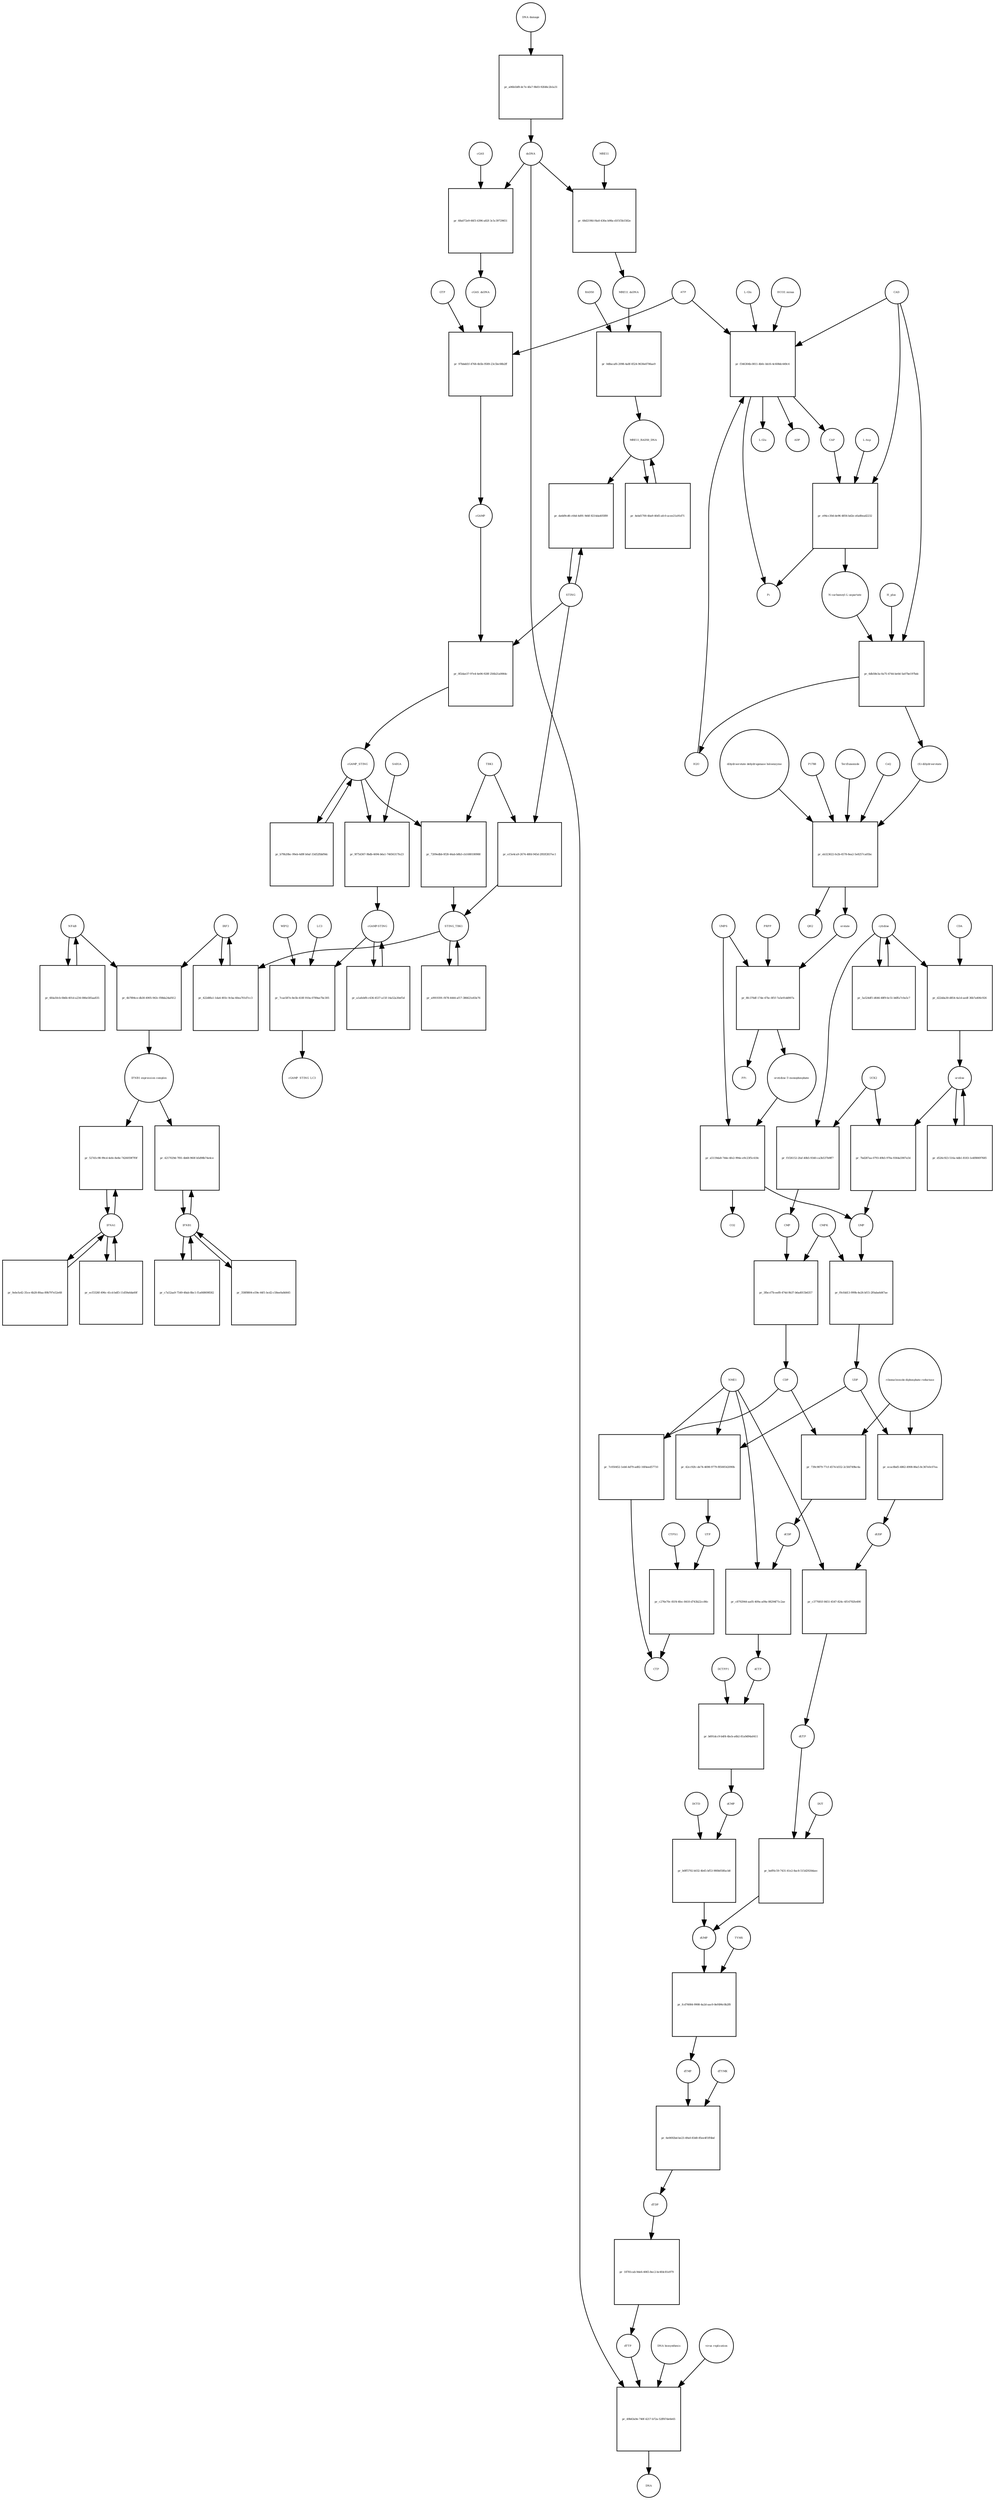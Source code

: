 strict digraph  {
"NF-kB" [annotation="urn_miriam_obo.go_GO%3A0071159", bipartite=0, cls=complex, fontsize=4, label="NF-kB", shape=circle];
"pr_4b7894ce-db30-4905-943c-f08da24af412" [annotation="", bipartite=1, cls=process, fontsize=4, label="pr_4b7894ce-db30-4905-943c-f08da24af412", shape=square];
"IFNB1 expression complex" [annotation="", bipartite=0, cls=complex, fontsize=4, label="IFNB1 expression complex", shape=circle];
IRF3 [annotation="urn_miriam_hgnc_6118|urn_miriam_uniprot_Q14653|urn_miriam_ensembl_ENSG00000126456|urn_miriam_refseq_NM_001571|urn_miriam_hgnc.symbol_IRF3|urn_miriam_ncbigene_3661", bipartite=0, cls="macromolecule multimer", fontsize=4, label=IRF3, shape=circle];
dCDP [annotation="urn_miriam_obo.chebi_CHEBI%3A28846", bipartite=0, cls="simple chemical", fontsize=4, label=dCDP, shape=circle];
"pr_c8792944-aa05-409a-a09a-08294f71c2ae" [annotation="", bipartite=1, cls=process, fontsize=4, label="pr_c8792944-aa05-409a-a09a-08294f71c2ae", shape=square];
dCTP [annotation="urn_miriam_obo.chebi_CHEBI%3A16311", bipartite=0, cls="simple chemical", fontsize=4, label=dCTP, shape=circle];
NME1 [annotation="urn_miriam_uniprot_P15531|urn_miriam_hgnc_7849", bipartite=0, cls=macromolecule, fontsize=4, label=NME1, shape=circle];
uridine [annotation="urn_miriam_obo.chebi_CHEBI%3A16704", bipartite=0, cls="simple chemical", fontsize=4, label=uridine, shape=circle];
"pr_7bd287aa-0793-49b5-970a-9364a5907a54" [annotation="", bipartite=1, cls=process, fontsize=4, label="pr_7bd287aa-0793-49b5-970a-9364a5907a54", shape=square];
UMP [annotation="urn_miriam_obo.chebi_CHEBI%3A57865", bipartite=0, cls="simple chemical", fontsize=4, label=UMP, shape=circle];
UCK2 [annotation="urn_miriam_uniprot_Q9HA47|urn_miriam_hgnc_HGNC%3A12562", bipartite=0, cls=macromolecule, fontsize=4, label=UCK2, shape=circle];
"orotidine 5'-monophosphate" [annotation="urn_miriam_obo.chebi_CHEBI%3A15842", bipartite=0, cls="simple chemical", fontsize=4, label="orotidine 5'-monophosphate", shape=circle];
"pr_a5119da8-744e-4fe2-994e-e9c23f5c418c" [annotation="", bipartite=1, cls=process, fontsize=4, label="pr_a5119da8-744e-4fe2-994e-e9c23f5c418c", shape=square];
UMPS [annotation="urn_miriam_ncbigene_7372|urn_miriam_refseq_NM_000373|urn_miriam_hgnc.symbol_UMPS|urn_miriam_hgnc_12563|urn_miriam_ensembl_ENSG00000114491|urn_miriam_uniprot_P11172", bipartite=0, cls="macromolecule multimer", fontsize=4, label=UMPS, shape=circle];
CO2 [annotation="urn_miriam_obo.chebi_CHEBI%3A16526", bipartite=0, cls="simple chemical", fontsize=4, label=CO2, shape=circle];
UTP [annotation="urn_miriam_obo.chebi_CHEBI%3A15713", bipartite=0, cls="simple chemical", fontsize=4, label=UTP, shape=circle];
"pr_c276e70c-81f4-4fec-8410-d743b22cc86c" [annotation="", bipartite=1, cls=process, fontsize=4, label="pr_c276e70c-81f4-4fec-8410-d743b22cc86c", shape=square];
CTP [annotation="urn_miriam_obo.chebi_CHEBI%3A17677", bipartite=0, cls="simple chemical", fontsize=4, label=CTP, shape=circle];
CTPS1 [annotation="urn_miriam_hgnc_HGNC%3A2519|urn_miriam_uniprot_P17812", bipartite=0, cls=macromolecule, fontsize=4, label=CTPS1, shape=circle];
UDP [annotation="urn_miriam_obo.chebi_CHEBI%3A17659", bipartite=0, cls="simple chemical", fontsize=4, label=UDP, shape=circle];
"pr_ecac8bd5-4862-4908-86a5-8c367e0c07ea" [annotation="", bipartite=1, cls=process, fontsize=4, label="pr_ecac8bd5-4862-4908-86a5-8c367e0c07ea", shape=square];
dUDP [annotation="urn_miriam_obo.chebi_CHEBI%3A28850", bipartite=0, cls="simple chemical", fontsize=4, label=dUDP, shape=circle];
"ribonucleoside-diphosphate reductase" [annotation="urn_miriam_brenda_1.17.4.1|urn_miriam_obo.go_GO%3A0005971", bipartite=0, cls=complex, fontsize=4, label="ribonucleoside-diphosphate reductase", shape=circle];
IFNB1 [annotation="urn_miriam_ensembl_ENSG00000171855|urn_miriam_hgnc.symbol_IFNB1|urn_miriam_hgnc_5434|urn_miriam_uniprot_P01574|urn_miriam_refseq_NM_002176|urn_miriam_ncbigene_3456", bipartite=0, cls=macromolecule, fontsize=4, label=IFNB1, shape=circle];
"pr_4217029d-7f81-4b68-960f-b5d98b74e4ce" [annotation="", bipartite=1, cls=process, fontsize=4, label="pr_4217029d-7f81-4b68-960f-b5d98b74e4ce", shape=square];
"pr_f0cfdd13-999b-4e26-bf15-2f0aba6d47ae" [annotation="", bipartite=1, cls=process, fontsize=4, label="pr_f0cfdd13-999b-4e26-bf15-2f0aba6d47ae", shape=square];
CMPK [annotation="urn_miriam_uniprot_P30085|urn_miriam_hgnc_HGNC%3A18170", bipartite=0, cls=macromolecule, fontsize=4, label=CMPK, shape=circle];
"cGAMP-STING" [annotation="", bipartite=0, cls=complex, fontsize=4, label="cGAMP-STING", shape=circle];
"pr_a1afebf8-c436-4537-a15f-14a52a30ef5d" [annotation="", bipartite=1, cls=process, fontsize=4, label="pr_a1afebf8-c436-4537-a15f-14a52a30ef5d", shape=square];
IFNA1 [annotation="urn_miriam_hgnc.symbol_IFNA1|urn_miriam_ncbigene_3439|urn_miriam_refseq_NM_024013|urn_miriam_uniprot_P01562|urn_miriam_hgnc_5417|urn_miriam_ensembl_ENSG00000197919", bipartite=0, cls=macromolecule, fontsize=4, label=IFNA1, shape=circle];
"pr_527d1c98-99cd-4efe-8e8e-7426059f7f0f" [annotation="", bipartite=1, cls=process, fontsize=4, label="pr_527d1c98-99cd-4efe-8e8e-7426059f7f0f", shape=square];
"pr_d526c923-516a-4db1-8183-1e4f80697685" [annotation="", bipartite=1, cls=process, fontsize=4, label="pr_d526c923-516a-4db1-8183-1e4f80697685", shape=square];
CDP [annotation="urn_miriam_obo.chebi_CHEBI%3A17239", bipartite=0, cls="simple chemical", fontsize=4, label=CDP, shape=circle];
"pr_739c9879-77cf-4574-b552-2c5fd749bc4a" [annotation="", bipartite=1, cls=process, fontsize=4, label="pr_739c9879-77cf-4574-b552-2c5fd749bc4a", shape=square];
"pr_7c050452-1eb6-4d79-ad82-16f4eed57710" [annotation="", bipartite=1, cls=process, fontsize=4, label="pr_7c050452-1eb6-4d79-ad82-16f4eed57710", shape=square];
dTDP [annotation="urn_miriam_obo.chebi_CHEBI%3A18075", bipartite=0, cls="simple chemical", fontsize=4, label=dTDP, shape=circle];
"pr_18781cab-9de6-4065-8ec2-bc4fdc81e979" [annotation="", bipartite=1, cls=process, fontsize=4, label="pr_18781cab-9de6-4065-8ec2-bc4fdc81e979", shape=square];
dTTP [annotation="urn_miriam_obo.chebi_CHEBI%3A18077", bipartite=0, cls="simple chemical", fontsize=4, label=dTTP, shape=circle];
CMP [annotation="urn_miriam_obo.chebi_CHEBI%3A17361", bipartite=0, cls="simple chemical", fontsize=4, label=CMP, shape=circle];
"pr_3fbccf7b-eef8-474d-9b37-b6ad015b6357" [annotation="", bipartite=1, cls=process, fontsize=4, label="pr_3fbccf7b-eef8-474d-9b37-b6ad015b6357", shape=square];
dUMP [annotation="urn_miriam_obo.chebi_CHEBI%3A17622", bipartite=0, cls="simple chemical", fontsize=4, label=dUMP, shape=circle];
"pr_fcd76084-9908-4a2d-aac0-8ef496c0b2f8" [annotation="", bipartite=1, cls=process, fontsize=4, label="pr_fcd76084-9908-4a2d-aac0-8ef496c0b2f8", shape=square];
dTMP [annotation="urn_miriam_obo.chebi_CHEBI%3A17013", bipartite=0, cls="simple chemical", fontsize=4, label=dTMP, shape=circle];
TYMS [annotation="urn_miriam_uniprot_P04818|urn_miriam_hgnc_HGNC%3A12441", bipartite=0, cls=macromolecule, fontsize=4, label=TYMS, shape=circle];
dsDNA [annotation="urn_miriam_obo.chebi_CHEBI%3A75909", bipartite=0, cls="simple chemical", fontsize=4, label=dsDNA, shape=circle];
"pr_49b63a9e-740f-4217-b72a-52ff67de0e65" [annotation="", bipartite=1, cls=process, fontsize=4, label="pr_49b63a9e-740f-4217-b72a-52ff67de0e65", shape=square];
DNA [annotation="", bipartite=0, cls="nucleic acid feature", fontsize=4, label=DNA, shape=circle];
"DNA biosynthesis" [annotation="urn_miriam_obo.go_GO%3A0071897", bipartite=0, cls=phenotype, fontsize=4, label="DNA biosynthesis", shape=circle];
"virus replication" [annotation="urn_miriam_obo.go_GO%3A0019079", bipartite=0, cls=phenotype, fontsize=4, label="virus replication", shape=circle];
MRE11_RAD50_DNA [annotation="", bipartite=0, cls=complex, fontsize=4, label=MRE11_RAD50_DNA, shape=circle];
"pr_4ebd1700-4ba9-40d5-afc0-acee21a91d71" [annotation="", bipartite=1, cls=process, fontsize=4, label="pr_4ebd1700-4ba9-40d5-afc0-acee21a91d71", shape=square];
"pr_b691dcc9-b4f4-4bcb-a6b2-81a9d94a0411" [annotation="", bipartite=1, cls=process, fontsize=4, label="pr_b691dcc9-b4f4-4bcb-a6b2-81a9d94a0411", shape=square];
dCMP [annotation="urn_miriam_obo.chebi_CHEBI%3A15918", bipartite=0, cls="simple chemical", fontsize=4, label=dCMP, shape=circle];
DCTPP1 [annotation="urn_miriam_uniprot_Q9H773|urn_miriam_hgnc_HGNC%3A28777", bipartite=0, cls=macromolecule, fontsize=4, label=DCTPP1, shape=circle];
"pr_358f8804-e59e-44f1-bcd2-c58ee0a8d445" [annotation="", bipartite=1, cls=process, fontsize=4, label="pr_358f8804-e59e-44f1-bcd2-c58ee0a8d445", shape=square];
"pr_c7a52aa9-7549-48ab-8bc1-f1a668698582" [annotation="", bipartite=1, cls=process, fontsize=4, label="pr_c7a52aa9-7549-48ab-8bc1-f1a668698582", shape=square];
ATP [annotation="urn_miriam_obo.chebi_CHEBI%3A15422", bipartite=0, cls="simple chemical", fontsize=4, label=ATP, shape=circle];
"pr_97bbdd1f-4768-4b5b-9589-23c5bc08b2ff" [annotation="", bipartite=1, cls=process, fontsize=4, label="pr_97bbdd1f-4768-4b5b-9589-23c5bc08b2ff", shape=square];
GTP [annotation="urn_miriam_obo.chebi_CHEBI%3A15996", bipartite=0, cls="simple chemical", fontsize=4, label=GTP, shape=circle];
cGAMP [annotation="urn_miriam_obo.chebi_CHEBI%3A75947", bipartite=0, cls="simple chemical", fontsize=4, label=cGAMP, shape=circle];
cGAS_dsDNA [annotation=urn_miriam_pubmed_28363908, bipartite=0, cls=complex, fontsize=4, label=cGAS_dsDNA, shape=circle];
cytidine [annotation="urn_miriam_obo.chebi_CHEBI%3A17562", bipartite=0, cls="simple chemical", fontsize=4, label=cytidine, shape=circle];
"pr_f1f26152-2faf-40b5-9340-ca3b537b9ff7" [annotation="", bipartite=1, cls=process, fontsize=4, label="pr_f1f26152-2faf-40b5-9340-ca3b537b9ff7", shape=square];
"pr_0f2dae37-97e4-4e06-928f-256b21a0064c" [annotation="", bipartite=1, cls=process, fontsize=4, label="pr_0f2dae37-97e4-4e06-928f-256b21a0064c", shape=square];
STING [annotation=urn_miriam_uniprot_Q86WV6, bipartite=0, cls="macromolecule multimer", fontsize=4, label=STING, shape=circle];
cGAMP_STING [annotation="urn_miriam_obo.go_GO%3A1990231", bipartite=0, cls=complex, fontsize=4, label=cGAMP_STING, shape=circle];
"L-Gln" [annotation="urn_miriam_obo.chebi_CHEBI%3A18050", bipartite=0, cls="simple chemical", fontsize=4, label="L-Gln", shape=circle];
"pr_f346304b-0811-4b0c-bb16-4c608dc449c4" [annotation="", bipartite=1, cls=process, fontsize=4, label="pr_f346304b-0811-4b0c-bb16-4c608dc449c4", shape=square];
CAP [annotation="urn_miriam_obo.chebi_CHEBI%3A17672", bipartite=0, cls="simple chemical", fontsize=4, label=CAP, shape=circle];
CAD [annotation="urn_miriam_refseq_NM_001306079|urn_miriam_hgnc_1424|urn_miriam_hgnc.symbol_CAD|urn_miriam_uniprot_P27708|urn_miriam_ncbigene_790|urn_miriam_ensembl_ENSG00000084774", bipartite=0, cls=macromolecule, fontsize=4, label=CAD, shape=circle];
HCO3_minus [annotation="urn_miriam_obo.chebi_CHEBI%3A17544", bipartite=0, cls="simple chemical", fontsize=4, label=HCO3_minus, shape=circle];
H2O [annotation="urn_miriam_obo.chebi_CHEBI%3A15377", bipartite=0, cls="simple chemical", fontsize=4, label=H2O, shape=circle];
"L-Glu" [annotation="urn_miriam_obo.chebi_CHEBI%3A16015", bipartite=0, cls="simple chemical", fontsize=4, label="L-Glu", shape=circle];
ADP [annotation="urn_miriam_obo.chebi_CHEBI%3A16761", bipartite=0, cls="simple chemical", fontsize=4, label=ADP, shape=circle];
Pi [annotation="urn_miriam_obo.chebi_CHEBI%3A18367", bipartite=0, cls="simple chemical", fontsize=4, label=Pi, shape=circle];
"pr_42cc92fc-de74-4698-9779-f8500542090b" [annotation="", bipartite=1, cls=process, fontsize=4, label="pr_42cc92fc-de74-4698-9779-f8500542090b", shape=square];
"N-carbamoyl-L-aspartate" [annotation="urn_miriam_obo.chebi_CHEBI%3A32814", bipartite=0, cls="simple chemical", fontsize=4, label="N-carbamoyl-L-aspartate", shape=circle];
"pr_6db58e3a-0a75-4744-be0d-5a07be197bdc" [annotation="", bipartite=1, cls=process, fontsize=4, label="pr_6db58e3a-0a75-4744-be0d-5a07be197bdc", shape=square];
"(S)-dihydroorotate" [annotation="urn_miriam_obo.chebi_CHEBI%3A30864", bipartite=0, cls="simple chemical", fontsize=4, label="(S)-dihydroorotate", shape=circle];
H_plus [annotation="urn_miriam_obo.chebi_CHEBI%3A15378", bipartite=0, cls="simple chemical", fontsize=4, label=H_plus, shape=circle];
"pr_6fda50cb-0b6b-401d-a234-086e585aa835" [annotation="", bipartite=1, cls=process, fontsize=4, label="pr_6fda50cb-0b6b-401d-a234-086e585aa835", shape=square];
"pr_ecf3326f-496c-41cd-bdf3-11d59a6da60f" [annotation="", bipartite=1, cls=process, fontsize=4, label="pr_ecf3326f-496c-41cd-bdf3-11d59a6da60f", shape=square];
TBK1 [annotation="urn_miriam_hgnc.symbol_TBK1|urn_miriam_ensembl_ENSG00000183735|urn_miriam_uniprot_Q9UHD2|urn_miriam_refseq_NM_013254|urn_miriam_hgnc_11584|urn_miriam_ncbigene_29110", bipartite=0, cls=macromolecule, fontsize=4, label=TBK1, shape=circle];
"pr_7209edbb-0f28-44ab-b8b3-cb1680180988" [annotation="", bipartite=1, cls=process, fontsize=4, label="pr_7209edbb-0f28-44ab-b8b3-cb1680180988", shape=square];
STING_TBK1 [annotation=urn_miriam_pubmed_30842653, bipartite=0, cls=complex, fontsize=4, label=STING_TBK1, shape=circle];
"pr_da6d9cd6-c64d-4d91-9d4f-8214da405f89" [annotation="", bipartite=1, cls=process, fontsize=4, label="pr_da6d9cd6-c64d-4d91-9d4f-8214da405f89", shape=square];
"pr_0ebcfa42-35ce-4b28-80aa-89b797e52e68" [annotation="", bipartite=1, cls=process, fontsize=4, label="pr_0ebcfa42-35ce-4b28-80aa-89b797e52e68", shape=square];
"pr_68a072e9-66f3-4396-a82f-3c5c39729651" [annotation="", bipartite=1, cls=process, fontsize=4, label="pr_68a072e9-66f3-4396-a82f-3c5c39729651", shape=square];
cGAS [annotation="urn_miriam_ensembl_ENSG00000164430|urn_miriam_hgnc_21367|urn_miriam_ncbigene_115004|urn_miriam_uniprot_Q8N884|urn_miriam_hgnc.symbol_CGAS|urn_miriam_refseq_NM_138441", bipartite=0, cls=macromolecule, fontsize=4, label=cGAS, shape=circle];
"pr_a9919391-f478-4444-af17-386621e83e76" [annotation="", bipartite=1, cls=process, fontsize=4, label="pr_a9919391-f478-4444-af17-386621e83e76", shape=square];
orotate [annotation="urn_miriam_obo.chebi_CHEBI%3A30839", bipartite=0, cls="simple chemical", fontsize=4, label=orotate, shape=circle];
"pr_8fc376df-17de-47bc-8f1f-7a5e91dd907a" [annotation="", bipartite=1, cls=process, fontsize=4, label="pr_8fc376df-17de-47bc-8f1f-7a5e91dd907a", shape=square];
PRPP [annotation="urn_miriam_obo.chebi_CHEBI%3A17111", bipartite=0, cls="simple chemical", fontsize=4, label=PRPP, shape=circle];
PPi [annotation="urn_miriam_obo.chebi_CHEBI%3A18361", bipartite=0, cls="simple chemical", fontsize=4, label=PPi, shape=circle];
"pr_5a524df1-d646-48f9-bc51-b6ffa7c0a5c7" [annotation="", bipartite=1, cls=process, fontsize=4, label="pr_5a524df1-d646-48f9-bc51-b6ffa7c0a5c7", shape=square];
"pr_422d8fa1-1da4-493c-9cba-60ea701d7cc3" [annotation="", bipartite=1, cls=process, fontsize=4, label="pr_422d8fa1-1da4-493c-9cba-60ea701d7cc3", shape=square];
"pr_b79b20bc-99eb-4d9f-b0af-33d52fbbf9dc" [annotation="", bipartite=1, cls=process, fontsize=4, label="pr_b79b20bc-99eb-4d9f-b0af-33d52fbbf9dc", shape=square];
RAD50 [annotation="urn_miriam_ncbigene_10111|urn_miriam_refseq_NM_005732|urn_miriam_uniprot_Q92878|urn_miriam_hgnc.symbol_RAD50|urn_miriam_ensembl_ENSG00000113522|urn_miriam_hgnc_9816", bipartite=0, cls="macromolecule multimer", fontsize=4, label=RAD50, shape=circle];
"pr_0d8acaf6-2098-4a8f-8524-9630e8706ae9" [annotation="", bipartite=1, cls=process, fontsize=4, label="pr_0d8acaf6-2098-4a8f-8524-9630e8706ae9", shape=square];
MRE11_dsDNA [annotation="urn_miriam_obo.go_GO%3A0003690", bipartite=0, cls=complex, fontsize=4, label=MRE11_dsDNA, shape=circle];
"pr_eb323622-fe2b-4578-8ea2-5e8257ca05bc" [annotation="", bipartite=1, cls=process, fontsize=4, label="pr_eb323622-fe2b-4578-8ea2-5e8257ca05bc", shape=square];
"dihydroorotate dehydrogenase holoenzyme" [annotation="urn_miriam_ncbigene_1723|urn_miriam_hgnc_HGNC%3A2867|urn_miriam_hgnc.symbol_DHODH", bipartite=0, cls="simple chemical", fontsize=4, label="dihydroorotate dehydrogenase holoenzyme", shape=circle];
P1788 [annotation=urn_miriam_pubmed_31740051, bipartite=0, cls="simple chemical", fontsize=4, label=P1788, shape=circle];
Teriflunomide [annotation=urn_miriam_drugbank_DB08880, bipartite=0, cls="simple chemical", fontsize=4, label=Teriflunomide, shape=circle];
CoQ [annotation="urn_miriam_obo.chebi_CHEBI%3A16389", bipartite=0, cls="simple chemical", fontsize=4, label=CoQ, shape=circle];
QH2 [annotation="urn_miriam_obo.chebi_CHEBI%3A17976", bipartite=0, cls="simple chemical", fontsize=4, label=QH2, shape=circle];
"pr_c377681f-8451-4547-824c-6f14792fe490" [annotation="", bipartite=1, cls=process, fontsize=4, label="pr_c377681f-8451-4547-824c-6f14792fe490", shape=square];
dUTP [annotation="urn_miriam_obo.chebi_CHEBI%3A17625", bipartite=0, cls="simple chemical", fontsize=4, label=dUTP, shape=circle];
"pr_d22dda30-d854-4a1d-aedf-36b7a406c926" [annotation="", bipartite=1, cls=process, fontsize=4, label="pr_d22dda30-d854-4a1d-aedf-36b7a406c926", shape=square];
CDA [annotation="urn_miriam_uniprot_P32320|urn_miriam_ncbigene_978|urn_miriam_refseq_NM_001785|urn_miriam_ensembl_ENSG00000158825|urn_miriam_hgnc.symbol_CDA|urn_miriam_hgnc_1712", bipartite=0, cls=macromolecule, fontsize=4, label=CDA, shape=circle];
"pr_beff6c59-7431-41e2-8ac8-515d2920daec" [annotation="", bipartite=1, cls=process, fontsize=4, label="pr_beff6c59-7431-41e2-8ac8-515d2920daec", shape=square];
DUT [annotation="urn_miriam_hgnc_HGNC%3A3078|urn_miriam_uniprot_P33316", bipartite=0, cls=macromolecule, fontsize=4, label=DUT, shape=circle];
"pr_7cae587e-8e5b-418f-910a-0789ae7bc305" [annotation="", bipartite=1, cls=process, fontsize=4, label="pr_7cae587e-8e5b-418f-910a-0789ae7bc305", shape=square];
LC3 [annotation="", bipartite=0, cls=macromolecule, fontsize=4, label=LC3, shape=circle];
cGAMP_STING_LC3 [annotation="", bipartite=0, cls=complex, fontsize=4, label=cGAMP_STING_LC3, shape=circle];
WIPI2 [annotation="urn_miriam_refseq_NM_015610|urn_miriam_hgnc_32225|urn_miriam_hgnc.symbol_WIPI2|urn_miriam_ensembl_ENSG00000157954|urn_miriam_ncbigene_26100|urn_miriam_uniprot_Q9Y4P8", bipartite=0, cls=macromolecule, fontsize=4, label=WIPI2, shape=circle];
"pr_e94cc30d-de96-4856-bd2e-efad0ead2232" [annotation="", bipartite=1, cls=process, fontsize=4, label="pr_e94cc30d-de96-4856-bd2e-efad0ead2232", shape=square];
"L-Asp" [annotation="urn_miriam_obo.chebi_CHEBI%3A29991", bipartite=0, cls="simple chemical", fontsize=4, label="L-Asp", shape=circle];
"pr_68d219fd-f4a0-430a-b98a-d1f1f3b1582e" [annotation="", bipartite=1, cls=process, fontsize=4, label="pr_68d219fd-f4a0-430a-b98a-d1f1f3b1582e", shape=square];
MRE11 [annotation="urn_miriam_hgnc.symbol_MRE11|urn_miriam_ncbigene_4361|urn_miriam_uniprot_P49959|urn_miriam_ensembl_ENSG00000020922|urn_miriam_refseq_NM_005591|urn_miriam_hgnc_7230", bipartite=0, cls="macromolecule multimer", fontsize=4, label=MRE11, shape=circle];
"pr_6e0692bd-be23-49a0-83d0-85ee4f1ff4bd" [annotation="", bipartite=1, cls=process, fontsize=4, label="pr_6e0692bd-be23-49a0-83d0-85ee4f1ff4bd", shape=square];
dTYMK [annotation="urn_miriam_uniprot_P23919|urn_miriam_hgnc_HGNC%3A3061", bipartite=0, cls=macromolecule, fontsize=4, label=dTYMK, shape=circle];
"pr_9f75d367-9bdb-4694-b6a1-74656317fe23" [annotation="", bipartite=1, cls=process, fontsize=4, label="pr_9f75d367-9bdb-4694-b6a1-74656317fe23", shape=square];
SAR1A [annotation="urn_miriam_uniprot_Q9NR31|urn_miriam_ensembl_ENSG00000079332|urn_miriam_hgnc_10534|urn_miriam_hgnc.symbol_SAR1A|urn_miriam_refseq_NM_001142648|urn_miriam_ncbigene_56681", bipartite=0, cls=macromolecule, fontsize=4, label=SAR1A, shape=circle];
"pr_e15e4ca9-2674-48fd-945d-2f83f2837ec1" [annotation="", bipartite=1, cls=process, fontsize=4, label="pr_e15e4ca9-2674-48fd-945d-2f83f2837ec1", shape=square];
"pr_a06b1bf8-dc7e-4fa7-9b03-92fd6c2b1a31" [annotation="", bipartite=1, cls=process, fontsize=4, label="pr_a06b1bf8-dc7e-4fa7-9b03-92fd6c2b1a31", shape=square];
"DNA damage" [annotation="", bipartite=0, cls=phenotype, fontsize=4, label="DNA damage", shape=circle];
"pr_b0ff5792-b032-4b45-bf53-980b058facb8" [annotation="", bipartite=1, cls=process, fontsize=4, label="pr_b0ff5792-b032-4b45-bf53-980b058facb8", shape=square];
DCTD [annotation="urn_miriam_uniprot_P32321|urn_miriam_hgnc_HGNC%3A2710", bipartite=0, cls=macromolecule, fontsize=4, label=DCTD, shape=circle];
"NF-kB" -> "pr_4b7894ce-db30-4905-943c-f08da24af412"  [annotation="", interaction_type=consumption];
"NF-kB" -> "pr_6fda50cb-0b6b-401d-a234-086e585aa835"  [annotation="", interaction_type=consumption];
"pr_4b7894ce-db30-4905-943c-f08da24af412" -> "IFNB1 expression complex"  [annotation="", interaction_type=production];
"IFNB1 expression complex" -> "pr_4217029d-7f81-4b68-960f-b5d98b74e4ce"  [annotation=urn_miriam_pubmed_20610653, interaction_type=stimulation];
"IFNB1 expression complex" -> "pr_527d1c98-99cd-4efe-8e8e-7426059f7f0f"  [annotation=urn_miriam_pubmed_16979567, interaction_type=stimulation];
IRF3 -> "pr_4b7894ce-db30-4905-943c-f08da24af412"  [annotation="", interaction_type=consumption];
IRF3 -> "pr_422d8fa1-1da4-493c-9cba-60ea701d7cc3"  [annotation="", interaction_type=consumption];
dCDP -> "pr_c8792944-aa05-409a-a09a-08294f71c2ae"  [annotation="", interaction_type=consumption];
"pr_c8792944-aa05-409a-a09a-08294f71c2ae" -> dCTP  [annotation="", interaction_type=production];
dCTP -> "pr_b691dcc9-b4f4-4bcb-a6b2-81a9d94a0411"  [annotation="", interaction_type=consumption];
NME1 -> "pr_c8792944-aa05-409a-a09a-08294f71c2ae"  [annotation=urn_miriam_pubmed_17827303, interaction_type=catalysis];
NME1 -> "pr_7c050452-1eb6-4d79-ad82-16f4eed57710"  [annotation=urn_miriam_pubmed_28458037, interaction_type=catalysis];
NME1 -> "pr_42cc92fc-de74-4698-9779-f8500542090b"  [annotation=urn_miriam_pubmed_28458037, interaction_type=catalysis];
NME1 -> "pr_c377681f-8451-4547-824c-6f14792fe490"  [annotation=urn_miriam_pubmed_17827303, interaction_type=catalysis];
uridine -> "pr_7bd287aa-0793-49b5-970a-9364a5907a54"  [annotation="", interaction_type=consumption];
uridine -> "pr_d526c923-516a-4db1-8183-1e4f80697685"  [annotation="", interaction_type=consumption];
"pr_7bd287aa-0793-49b5-970a-9364a5907a54" -> UMP  [annotation="", interaction_type=production];
UMP -> "pr_f0cfdd13-999b-4e26-bf15-2f0aba6d47ae"  [annotation="", interaction_type=consumption];
UCK2 -> "pr_7bd287aa-0793-49b5-970a-9364a5907a54"  [annotation=urn_miriam_pubmed_15130468, interaction_type=catalysis];
UCK2 -> "pr_f1f26152-2faf-40b5-9340-ca3b537b9ff7"  [annotation=urn_miriam_pubmed_15130468, interaction_type=catalysis];
"orotidine 5'-monophosphate" -> "pr_a5119da8-744e-4fe2-994e-e9c23f5c418c"  [annotation="", interaction_type=consumption];
"pr_a5119da8-744e-4fe2-994e-e9c23f5c418c" -> UMP  [annotation="", interaction_type=production];
"pr_a5119da8-744e-4fe2-994e-e9c23f5c418c" -> CO2  [annotation="", interaction_type=production];
UMPS -> "pr_a5119da8-744e-4fe2-994e-e9c23f5c418c"  [annotation=urn_miriam_reactome_REACT_1698, interaction_type=catalysis];
UMPS -> "pr_8fc376df-17de-47bc-8f1f-7a5e91dd907a"  [annotation=urn_miriam_reactome_REACT_1698, interaction_type=catalysis];
UTP -> "pr_c276e70c-81f4-4fec-8410-d743b22cc86c"  [annotation="", interaction_type=consumption];
"pr_c276e70c-81f4-4fec-8410-d743b22cc86c" -> CTP  [annotation="", interaction_type=production];
CTPS1 -> "pr_c276e70c-81f4-4fec-8410-d743b22cc86c"  [annotation=urn_miriam_pubmed_5411547, interaction_type=catalysis];
UDP -> "pr_ecac8bd5-4862-4908-86a5-8c367e0c07ea"  [annotation="", interaction_type=consumption];
UDP -> "pr_42cc92fc-de74-4698-9779-f8500542090b"  [annotation="", interaction_type=consumption];
"pr_ecac8bd5-4862-4908-86a5-8c367e0c07ea" -> dUDP  [annotation="", interaction_type=production];
dUDP -> "pr_c377681f-8451-4547-824c-6f14792fe490"  [annotation="", interaction_type=consumption];
"ribonucleoside-diphosphate reductase" -> "pr_ecac8bd5-4862-4908-86a5-8c367e0c07ea"  [annotation=urn_miriam_pubmed_24809024, interaction_type=catalysis];
"ribonucleoside-diphosphate reductase" -> "pr_739c9879-77cf-4574-b552-2c5fd749bc4a"  [annotation=urn_miriam_pubmed_24809024, interaction_type=catalysis];
IFNB1 -> "pr_4217029d-7f81-4b68-960f-b5d98b74e4ce"  [annotation="", interaction_type=consumption];
IFNB1 -> "pr_358f8804-e59e-44f1-bcd2-c58ee0a8d445"  [annotation="", interaction_type=consumption];
IFNB1 -> "pr_c7a52aa9-7549-48ab-8bc1-f1a668698582"  [annotation="", interaction_type=consumption];
"pr_4217029d-7f81-4b68-960f-b5d98b74e4ce" -> IFNB1  [annotation="", interaction_type=production];
"pr_f0cfdd13-999b-4e26-bf15-2f0aba6d47ae" -> UDP  [annotation="", interaction_type=production];
CMPK -> "pr_f0cfdd13-999b-4e26-bf15-2f0aba6d47ae"  [annotation=urn_miriam_pubmed_10462544, interaction_type=catalysis];
CMPK -> "pr_3fbccf7b-eef8-474d-9b37-b6ad015b6357"  [annotation=urn_miriam_pubmed_10462544, interaction_type=catalysis];
"cGAMP-STING" -> "pr_a1afebf8-c436-4537-a15f-14a52a30ef5d"  [annotation="", interaction_type=consumption];
"cGAMP-STING" -> "pr_7cae587e-8e5b-418f-910a-0789ae7bc305"  [annotation="", interaction_type=consumption];
"pr_a1afebf8-c436-4537-a15f-14a52a30ef5d" -> "cGAMP-STING"  [annotation="", interaction_type=production];
IFNA1 -> "pr_527d1c98-99cd-4efe-8e8e-7426059f7f0f"  [annotation="", interaction_type=consumption];
IFNA1 -> "pr_ecf3326f-496c-41cd-bdf3-11d59a6da60f"  [annotation="", interaction_type=consumption];
IFNA1 -> "pr_0ebcfa42-35ce-4b28-80aa-89b797e52e68"  [annotation="", interaction_type=consumption];
"pr_527d1c98-99cd-4efe-8e8e-7426059f7f0f" -> IFNA1  [annotation="", interaction_type=production];
"pr_d526c923-516a-4db1-8183-1e4f80697685" -> uridine  [annotation="", interaction_type=production];
CDP -> "pr_739c9879-77cf-4574-b552-2c5fd749bc4a"  [annotation="", interaction_type=consumption];
CDP -> "pr_7c050452-1eb6-4d79-ad82-16f4eed57710"  [annotation="", interaction_type=consumption];
"pr_739c9879-77cf-4574-b552-2c5fd749bc4a" -> dCDP  [annotation="", interaction_type=production];
"pr_7c050452-1eb6-4d79-ad82-16f4eed57710" -> CTP  [annotation="", interaction_type=production];
dTDP -> "pr_18781cab-9de6-4065-8ec2-bc4fdc81e979"  [annotation="", interaction_type=consumption];
"pr_18781cab-9de6-4065-8ec2-bc4fdc81e979" -> dTTP  [annotation="", interaction_type=production];
dTTP -> "pr_49b63a9e-740f-4217-b72a-52ff67de0e65"  [annotation="", interaction_type=consumption];
CMP -> "pr_3fbccf7b-eef8-474d-9b37-b6ad015b6357"  [annotation="", interaction_type=consumption];
"pr_3fbccf7b-eef8-474d-9b37-b6ad015b6357" -> CDP  [annotation="", interaction_type=production];
dUMP -> "pr_fcd76084-9908-4a2d-aac0-8ef496c0b2f8"  [annotation="", interaction_type=consumption];
"pr_fcd76084-9908-4a2d-aac0-8ef496c0b2f8" -> dTMP  [annotation="", interaction_type=production];
dTMP -> "pr_6e0692bd-be23-49a0-83d0-85ee4f1ff4bd"  [annotation="", interaction_type=consumption];
TYMS -> "pr_fcd76084-9908-4a2d-aac0-8ef496c0b2f8"  [annotation=urn_miriam_pubmed_3099389, interaction_type=catalysis];
dsDNA -> "pr_49b63a9e-740f-4217-b72a-52ff67de0e65"  [annotation="", interaction_type=consumption];
dsDNA -> "pr_68a072e9-66f3-4396-a82f-3c5c39729651"  [annotation="", interaction_type=consumption];
dsDNA -> "pr_68d219fd-f4a0-430a-b98a-d1f1f3b1582e"  [annotation="", interaction_type=consumption];
"pr_49b63a9e-740f-4217-b72a-52ff67de0e65" -> DNA  [annotation="", interaction_type=production];
"DNA biosynthesis" -> "pr_49b63a9e-740f-4217-b72a-52ff67de0e65"  [annotation="", interaction_type=catalysis];
"virus replication" -> "pr_49b63a9e-740f-4217-b72a-52ff67de0e65"  [annotation="", interaction_type=inhibition];
MRE11_RAD50_DNA -> "pr_4ebd1700-4ba9-40d5-afc0-acee21a91d71"  [annotation="", interaction_type=consumption];
MRE11_RAD50_DNA -> "pr_da6d9cd6-c64d-4d91-9d4f-8214da405f89"  [annotation=urn_miriam_pubmed_23388631, interaction_type=catalysis];
"pr_4ebd1700-4ba9-40d5-afc0-acee21a91d71" -> MRE11_RAD50_DNA  [annotation="", interaction_type=production];
"pr_b691dcc9-b4f4-4bcb-a6b2-81a9d94a0411" -> dCMP  [annotation="", interaction_type=production];
dCMP -> "pr_b0ff5792-b032-4b45-bf53-980b058facb8"  [annotation="", interaction_type=consumption];
DCTPP1 -> "pr_b691dcc9-b4f4-4bcb-a6b2-81a9d94a0411"  [annotation=urn_miriam_pubmed_13788541, interaction_type=catalysis];
"pr_358f8804-e59e-44f1-bcd2-c58ee0a8d445" -> IFNB1  [annotation="", interaction_type=production];
"pr_c7a52aa9-7549-48ab-8bc1-f1a668698582" -> IFNB1  [annotation="", interaction_type=production];
ATP -> "pr_97bbdd1f-4768-4b5b-9589-23c5bc08b2ff"  [annotation="", interaction_type=consumption];
ATP -> "pr_f346304b-0811-4b0c-bb16-4c608dc449c4"  [annotation="", interaction_type=consumption];
"pr_97bbdd1f-4768-4b5b-9589-23c5bc08b2ff" -> cGAMP  [annotation="", interaction_type=production];
GTP -> "pr_97bbdd1f-4768-4b5b-9589-23c5bc08b2ff"  [annotation="", interaction_type=consumption];
cGAMP -> "pr_0f2dae37-97e4-4e06-928f-256b21a0064c"  [annotation="", interaction_type=consumption];
cGAS_dsDNA -> "pr_97bbdd1f-4768-4b5b-9589-23c5bc08b2ff"  [annotation=urn_miriam_pubmed_29622565, interaction_type=catalysis];
cytidine -> "pr_f1f26152-2faf-40b5-9340-ca3b537b9ff7"  [annotation="", interaction_type=consumption];
cytidine -> "pr_5a524df1-d646-48f9-bc51-b6ffa7c0a5c7"  [annotation="", interaction_type=consumption];
cytidine -> "pr_d22dda30-d854-4a1d-aedf-36b7a406c926"  [annotation="", interaction_type=consumption];
"pr_f1f26152-2faf-40b5-9340-ca3b537b9ff7" -> CMP  [annotation="", interaction_type=production];
"pr_0f2dae37-97e4-4e06-928f-256b21a0064c" -> cGAMP_STING  [annotation="", interaction_type=production];
STING -> "pr_0f2dae37-97e4-4e06-928f-256b21a0064c"  [annotation="", interaction_type=consumption];
STING -> "pr_da6d9cd6-c64d-4d91-9d4f-8214da405f89"  [annotation="", interaction_type=consumption];
STING -> "pr_e15e4ca9-2674-48fd-945d-2f83f2837ec1"  [annotation="", interaction_type=consumption];
cGAMP_STING -> "pr_7209edbb-0f28-44ab-b8b3-cb1680180988"  [annotation="", interaction_type=consumption];
cGAMP_STING -> "pr_b79b20bc-99eb-4d9f-b0af-33d52fbbf9dc"  [annotation="", interaction_type=consumption];
cGAMP_STING -> "pr_9f75d367-9bdb-4694-b6a1-74656317fe23"  [annotation="", interaction_type=consumption];
"L-Gln" -> "pr_f346304b-0811-4b0c-bb16-4c608dc449c4"  [annotation="", interaction_type=consumption];
"pr_f346304b-0811-4b0c-bb16-4c608dc449c4" -> CAP  [annotation="", interaction_type=production];
"pr_f346304b-0811-4b0c-bb16-4c608dc449c4" -> "L-Glu"  [annotation="", interaction_type=production];
"pr_f346304b-0811-4b0c-bb16-4c608dc449c4" -> ADP  [annotation="", interaction_type=production];
"pr_f346304b-0811-4b0c-bb16-4c608dc449c4" -> Pi  [annotation="", interaction_type=production];
CAP -> "pr_e94cc30d-de96-4856-bd2e-efad0ead2232"  [annotation="", interaction_type=consumption];
CAD -> "pr_f346304b-0811-4b0c-bb16-4c608dc449c4"  [annotation=urn_miriam_reactome_REACT_73577, interaction_type=catalysis];
CAD -> "pr_6db58e3a-0a75-4744-be0d-5a07be197bdc"  [annotation=urn_miriam_reactome_REACT_1698, interaction_type=catalysis];
CAD -> "pr_e94cc30d-de96-4856-bd2e-efad0ead2232"  [annotation=urn_miriam_reactome_REACT_1698, interaction_type=catalysis];
HCO3_minus -> "pr_f346304b-0811-4b0c-bb16-4c608dc449c4"  [annotation="", interaction_type=consumption];
H2O -> "pr_f346304b-0811-4b0c-bb16-4c608dc449c4"  [annotation="", interaction_type=consumption];
"pr_42cc92fc-de74-4698-9779-f8500542090b" -> UTP  [annotation="", interaction_type=production];
"N-carbamoyl-L-aspartate" -> "pr_6db58e3a-0a75-4744-be0d-5a07be197bdc"  [annotation="", interaction_type=consumption];
"pr_6db58e3a-0a75-4744-be0d-5a07be197bdc" -> "(S)-dihydroorotate"  [annotation="", interaction_type=production];
"pr_6db58e3a-0a75-4744-be0d-5a07be197bdc" -> H2O  [annotation="", interaction_type=production];
"(S)-dihydroorotate" -> "pr_eb323622-fe2b-4578-8ea2-5e8257ca05bc"  [annotation="", interaction_type=consumption];
H_plus -> "pr_6db58e3a-0a75-4744-be0d-5a07be197bdc"  [annotation="", interaction_type=consumption];
"pr_6fda50cb-0b6b-401d-a234-086e585aa835" -> "NF-kB"  [annotation="", interaction_type=production];
"pr_ecf3326f-496c-41cd-bdf3-11d59a6da60f" -> IFNA1  [annotation="", interaction_type=production];
TBK1 -> "pr_7209edbb-0f28-44ab-b8b3-cb1680180988"  [annotation="", interaction_type=consumption];
TBK1 -> "pr_e15e4ca9-2674-48fd-945d-2f83f2837ec1"  [annotation="", interaction_type=consumption];
"pr_7209edbb-0f28-44ab-b8b3-cb1680180988" -> STING_TBK1  [annotation="", interaction_type=production];
STING_TBK1 -> "pr_a9919391-f478-4444-af17-386621e83e76"  [annotation="", interaction_type=consumption];
STING_TBK1 -> "pr_422d8fa1-1da4-493c-9cba-60ea701d7cc3"  [annotation="urn_miriam_pubmed_22394562|urn_miriam_pubmed_25636800", interaction_type=catalysis];
"pr_da6d9cd6-c64d-4d91-9d4f-8214da405f89" -> STING  [annotation="", interaction_type=production];
"pr_0ebcfa42-35ce-4b28-80aa-89b797e52e68" -> IFNA1  [annotation="", interaction_type=production];
"pr_68a072e9-66f3-4396-a82f-3c5c39729651" -> cGAS_dsDNA  [annotation="", interaction_type=production];
cGAS -> "pr_68a072e9-66f3-4396-a82f-3c5c39729651"  [annotation="", interaction_type=consumption];
"pr_a9919391-f478-4444-af17-386621e83e76" -> STING_TBK1  [annotation="", interaction_type=production];
orotate -> "pr_8fc376df-17de-47bc-8f1f-7a5e91dd907a"  [annotation="", interaction_type=consumption];
"pr_8fc376df-17de-47bc-8f1f-7a5e91dd907a" -> "orotidine 5'-monophosphate"  [annotation="", interaction_type=production];
"pr_8fc376df-17de-47bc-8f1f-7a5e91dd907a" -> PPi  [annotation="", interaction_type=production];
PRPP -> "pr_8fc376df-17de-47bc-8f1f-7a5e91dd907a"  [annotation="", interaction_type=consumption];
"pr_5a524df1-d646-48f9-bc51-b6ffa7c0a5c7" -> cytidine  [annotation="", interaction_type=production];
"pr_422d8fa1-1da4-493c-9cba-60ea701d7cc3" -> IRF3  [annotation="", interaction_type=production];
"pr_b79b20bc-99eb-4d9f-b0af-33d52fbbf9dc" -> cGAMP_STING  [annotation="", interaction_type=production];
RAD50 -> "pr_0d8acaf6-2098-4a8f-8524-9630e8706ae9"  [annotation="", interaction_type=consumption];
"pr_0d8acaf6-2098-4a8f-8524-9630e8706ae9" -> MRE11_RAD50_DNA  [annotation="", interaction_type=production];
MRE11_dsDNA -> "pr_0d8acaf6-2098-4a8f-8524-9630e8706ae9"  [annotation="", interaction_type=consumption];
"pr_eb323622-fe2b-4578-8ea2-5e8257ca05bc" -> orotate  [annotation="", interaction_type=production];
"pr_eb323622-fe2b-4578-8ea2-5e8257ca05bc" -> QH2  [annotation="", interaction_type=production];
"dihydroorotate dehydrogenase holoenzyme" -> "pr_eb323622-fe2b-4578-8ea2-5e8257ca05bc"  [annotation="urn_miriam_reactome_REACT_1698|urn_miriam_doi_10.1101%2F2020.03.11.983056", interaction_type=catalysis];
P1788 -> "pr_eb323622-fe2b-4578-8ea2-5e8257ca05bc"  [annotation="urn_miriam_reactome_REACT_1698|urn_miriam_doi_10.1101%2F2020.03.11.983056", interaction_type=inhibition];
Teriflunomide -> "pr_eb323622-fe2b-4578-8ea2-5e8257ca05bc"  [annotation="urn_miriam_reactome_REACT_1698|urn_miriam_doi_10.1101%2F2020.03.11.983056", interaction_type=inhibition];
CoQ -> "pr_eb323622-fe2b-4578-8ea2-5e8257ca05bc"  [annotation="", interaction_type=consumption];
"pr_c377681f-8451-4547-824c-6f14792fe490" -> dUTP  [annotation="", interaction_type=production];
dUTP -> "pr_beff6c59-7431-41e2-8ac8-515d2920daec"  [annotation="", interaction_type=consumption];
"pr_d22dda30-d854-4a1d-aedf-36b7a406c926" -> uridine  [annotation="", interaction_type=production];
CDA -> "pr_d22dda30-d854-4a1d-aedf-36b7a406c926"  [annotation="urn_miriam_pubmed_7923172|urn_miriam_pubmed_15689149", interaction_type=catalysis];
"pr_beff6c59-7431-41e2-8ac8-515d2920daec" -> dUMP  [annotation="", interaction_type=production];
DUT -> "pr_beff6c59-7431-41e2-8ac8-515d2920daec"  [annotation=urn_miriam_pubmed_18837522, interaction_type=catalysis];
"pr_7cae587e-8e5b-418f-910a-0789ae7bc305" -> cGAMP_STING_LC3  [annotation="", interaction_type=production];
LC3 -> "pr_7cae587e-8e5b-418f-910a-0789ae7bc305"  [annotation="", interaction_type=consumption];
WIPI2 -> "pr_7cae587e-8e5b-418f-910a-0789ae7bc305"  [annotation=urn_miriam_pubmed_30842662, interaction_type=catalysis];
"pr_e94cc30d-de96-4856-bd2e-efad0ead2232" -> "N-carbamoyl-L-aspartate"  [annotation="", interaction_type=production];
"pr_e94cc30d-de96-4856-bd2e-efad0ead2232" -> Pi  [annotation="", interaction_type=production];
"L-Asp" -> "pr_e94cc30d-de96-4856-bd2e-efad0ead2232"  [annotation="", interaction_type=consumption];
"pr_68d219fd-f4a0-430a-b98a-d1f1f3b1582e" -> MRE11_dsDNA  [annotation="", interaction_type=production];
MRE11 -> "pr_68d219fd-f4a0-430a-b98a-d1f1f3b1582e"  [annotation="", interaction_type=consumption];
"pr_6e0692bd-be23-49a0-83d0-85ee4f1ff4bd" -> dTDP  [annotation="", interaction_type=production];
dTYMK -> "pr_6e0692bd-be23-49a0-83d0-85ee4f1ff4bd"  [annotation=urn_miriam_pubmed_8024690, interaction_type=catalysis];
"pr_9f75d367-9bdb-4694-b6a1-74656317fe23" -> "cGAMP-STING"  [annotation="", interaction_type=production];
SAR1A -> "pr_9f75d367-9bdb-4694-b6a1-74656317fe23"  [annotation="urn_miriam_doi_10.1038%2Fs41586-019-1006-9", interaction_type=catalysis];
"pr_e15e4ca9-2674-48fd-945d-2f83f2837ec1" -> STING_TBK1  [annotation="", interaction_type=production];
"pr_a06b1bf8-dc7e-4fa7-9b03-92fd6c2b1a31" -> dsDNA  [annotation="", interaction_type=production];
"DNA damage" -> "pr_a06b1bf8-dc7e-4fa7-9b03-92fd6c2b1a31"  [annotation="urn_miriam_doi_10.1016%2Fj.ejmech.2019.111855", interaction_type=stimulation];
"pr_b0ff5792-b032-4b45-bf53-980b058facb8" -> dUMP  [annotation="", interaction_type=production];
DCTD -> "pr_b0ff5792-b032-4b45-bf53-980b058facb8"  [annotation="urn_miriam_doi_10.1074%2Fjbc.M114.617720", interaction_type=catalysis];
}
